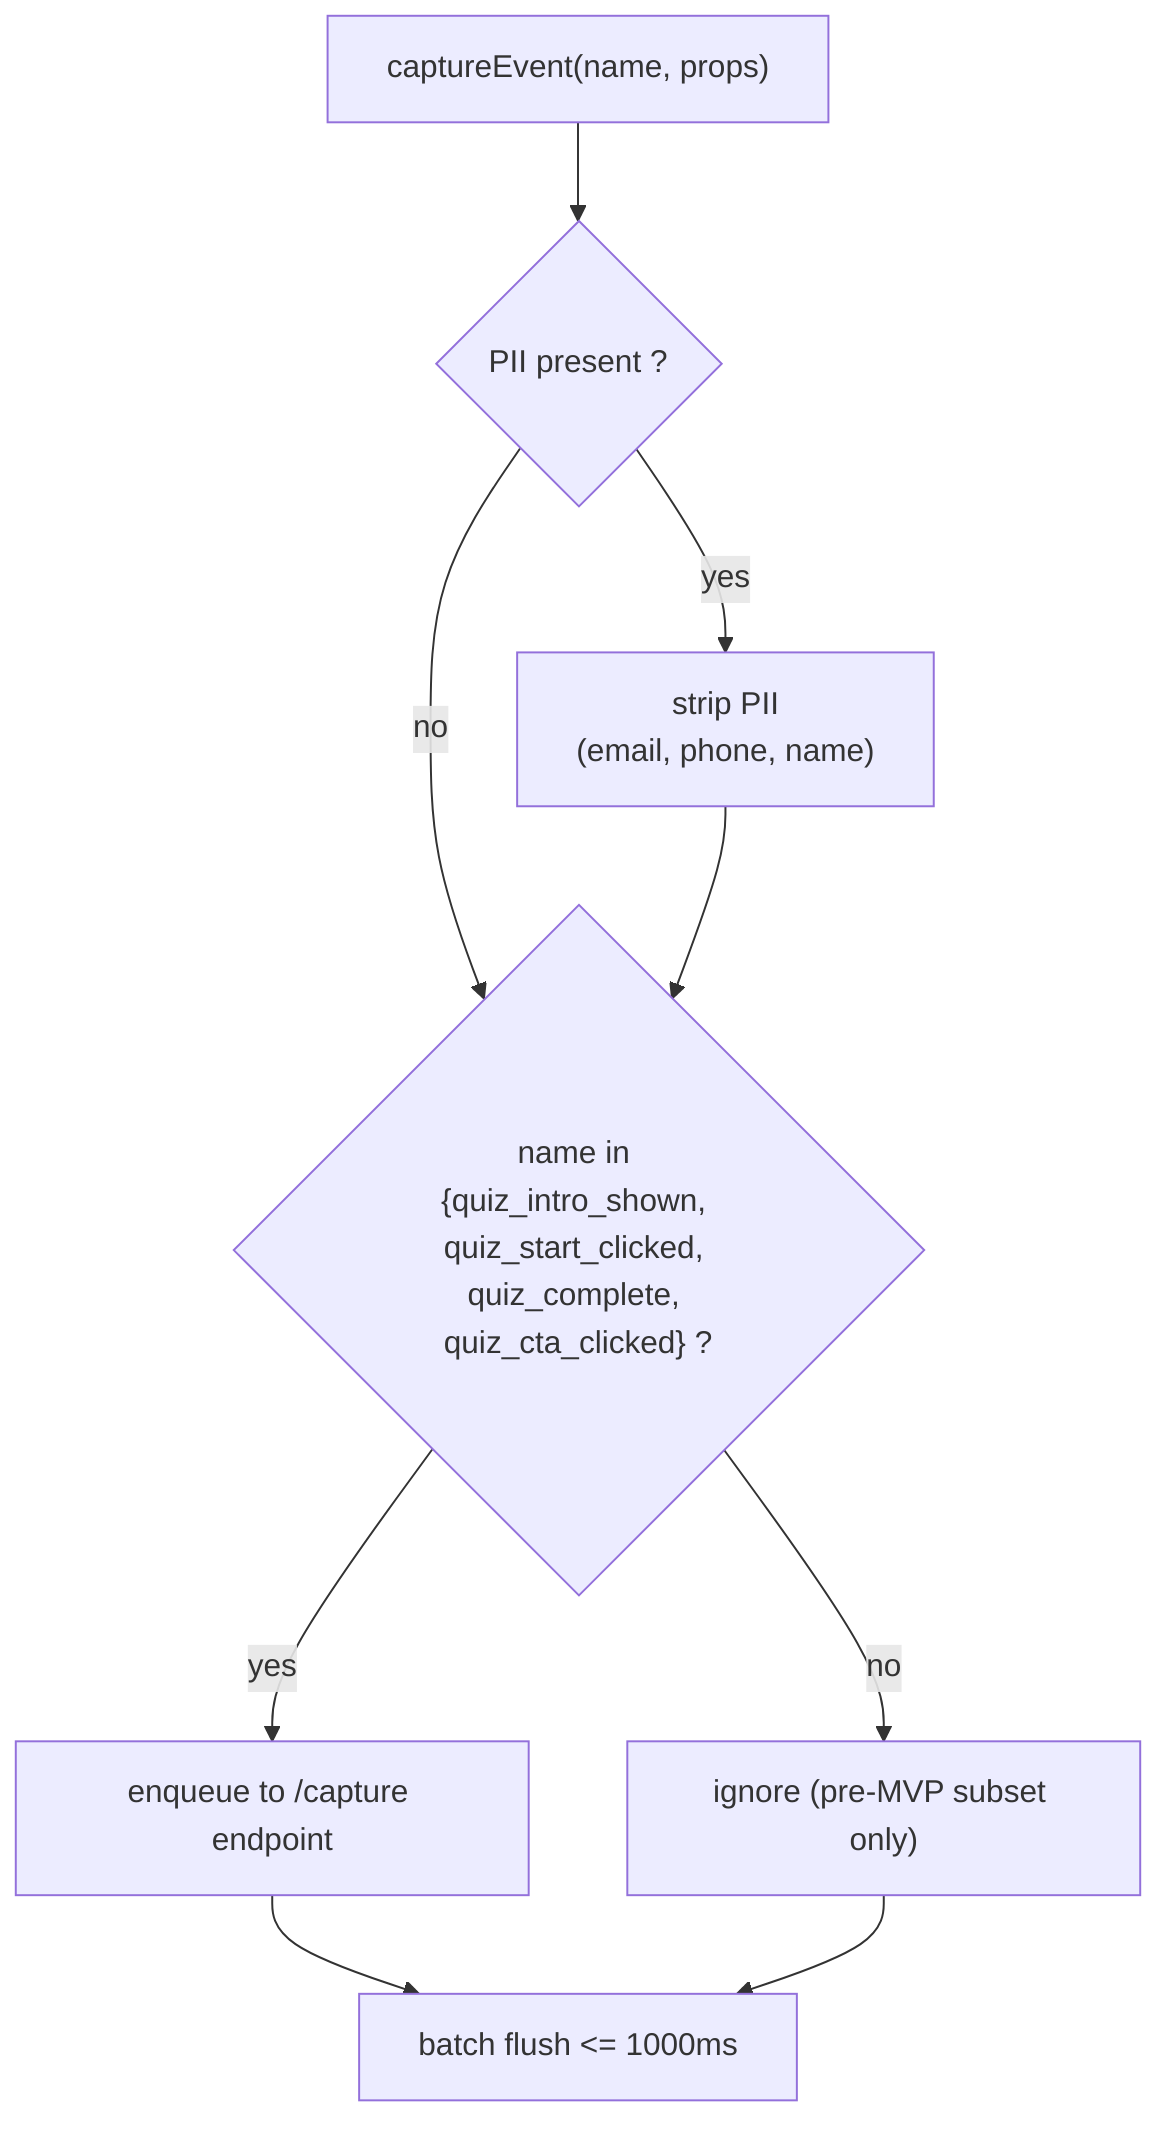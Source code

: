 flowchart TD
  A["captureEvent(name, props)"] --> B{"PII present ?"}
  B -- yes --> C["strip PII\n(email, phone, name)"]
  B -- no --> D
  C --> D{"name in {quiz_intro_shown, quiz_start_clicked, quiz_complete, quiz_cta_clicked} ?"}
  D -- yes --> E["enqueue to /capture endpoint"]
  D -- no --> F["ignore (pre-MVP subset only)"]
  E --> G["batch flush <= 1000ms"]
  F --> G